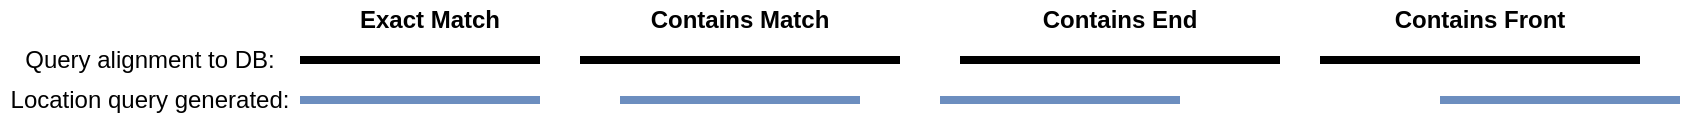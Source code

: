 <mxfile version="12.3.9" type="github" pages="1"><diagram id="hjGueFnpKJp_o2-ak2tx" name="Page-1"><mxGraphModel dx="2046" dy="645" grid="1" gridSize="10" guides="1" tooltips="1" connect="1" arrows="1" fold="1" page="1" pageScale="1" pageWidth="1100" pageHeight="850" math="0" shadow="0"><root><mxCell id="0"/><mxCell id="1" parent="0"/><mxCell id="MRqxdYkRt4xeGKtIxqmY-2" value="" style="endArrow=none;html=1;strokeWidth=4;" edge="1" parent="1"><mxGeometry width="50" height="50" relative="1" as="geometry"><mxPoint x="100" y="240" as="sourcePoint"/><mxPoint x="260" y="240" as="targetPoint"/></mxGeometry></mxCell><mxCell id="MRqxdYkRt4xeGKtIxqmY-3" value="" style="endArrow=none;html=1;fillColor=#dae8fc;strokeColor=#6c8ebf;strokeWidth=4;" edge="1" parent="1"><mxGeometry width="50" height="50" relative="1" as="geometry"><mxPoint x="120" y="260" as="sourcePoint"/><mxPoint x="240" y="260" as="targetPoint"/><Array as="points"><mxPoint x="150" y="260"/></Array></mxGeometry></mxCell><mxCell id="MRqxdYkRt4xeGKtIxqmY-6" value="" style="endArrow=none;html=1;strokeWidth=4;" edge="1" parent="1"><mxGeometry width="50" height="50" relative="1" as="geometry"><mxPoint x="-40" y="240" as="sourcePoint"/><mxPoint x="80" y="240" as="targetPoint"/></mxGeometry></mxCell><mxCell id="MRqxdYkRt4xeGKtIxqmY-7" value="" style="endArrow=none;html=1;fillColor=#dae8fc;strokeColor=#6c8ebf;strokeWidth=4;" edge="1" parent="1"><mxGeometry width="50" height="50" relative="1" as="geometry"><mxPoint x="-40" y="260" as="sourcePoint"/><mxPoint x="80" y="260" as="targetPoint"/></mxGeometry></mxCell><mxCell id="MRqxdYkRt4xeGKtIxqmY-8" value="" style="endArrow=none;html=1;strokeWidth=4;" edge="1" parent="1"><mxGeometry width="50" height="50" relative="1" as="geometry"><mxPoint x="470" y="240" as="sourcePoint"/><mxPoint x="630" y="240" as="targetPoint"/></mxGeometry></mxCell><mxCell id="MRqxdYkRt4xeGKtIxqmY-9" value="" style="endArrow=none;html=1;fillColor=#dae8fc;strokeColor=#6c8ebf;strokeWidth=4;" edge="1" parent="1"><mxGeometry width="50" height="50" relative="1" as="geometry"><mxPoint x="530" y="260" as="sourcePoint"/><mxPoint x="650" y="260" as="targetPoint"/><Array as="points"><mxPoint x="560" y="260"/></Array></mxGeometry></mxCell><mxCell id="MRqxdYkRt4xeGKtIxqmY-10" value="" style="endArrow=none;html=1;strokeWidth=4;" edge="1" parent="1"><mxGeometry width="50" height="50" relative="1" as="geometry"><mxPoint x="290" y="240" as="sourcePoint"/><mxPoint x="450" y="240" as="targetPoint"/></mxGeometry></mxCell><mxCell id="MRqxdYkRt4xeGKtIxqmY-11" value="" style="endArrow=none;html=1;fillColor=#dae8fc;strokeColor=#6c8ebf;strokeWidth=4;" edge="1" parent="1"><mxGeometry width="50" height="50" relative="1" as="geometry"><mxPoint x="280" y="260" as="sourcePoint"/><mxPoint x="400" y="260" as="targetPoint"/><Array as="points"><mxPoint x="310" y="260"/></Array></mxGeometry></mxCell><mxCell id="MRqxdYkRt4xeGKtIxqmY-12" value="Location query generated:" style="text;html=1;strokeColor=none;fillColor=none;align=center;verticalAlign=middle;whiteSpace=wrap;rounded=0;" vertex="1" parent="1"><mxGeometry x="-190" y="250" width="150" height="20" as="geometry"/></mxCell><mxCell id="MRqxdYkRt4xeGKtIxqmY-13" value="Query alignment to DB:" style="text;html=1;strokeColor=none;fillColor=none;align=center;verticalAlign=middle;whiteSpace=wrap;rounded=0;" vertex="1" parent="1"><mxGeometry x="-180" y="230" width="130" height="20" as="geometry"/></mxCell><mxCell id="MRqxdYkRt4xeGKtIxqmY-14" value="Exact Match" style="text;html=1;strokeColor=none;fillColor=none;align=center;verticalAlign=middle;whiteSpace=wrap;rounded=0;fontStyle=1" vertex="1" parent="1"><mxGeometry x="-20" y="210" width="90" height="20" as="geometry"/></mxCell><mxCell id="MRqxdYkRt4xeGKtIxqmY-15" value="Contains Match" style="text;html=1;strokeColor=none;fillColor=none;align=center;verticalAlign=middle;whiteSpace=wrap;rounded=0;fontStyle=1" vertex="1" parent="1"><mxGeometry x="130" y="210" width="100" height="20" as="geometry"/></mxCell><mxCell id="MRqxdYkRt4xeGKtIxqmY-16" value="Contains End" style="text;html=1;strokeColor=none;fillColor=none;align=center;verticalAlign=middle;whiteSpace=wrap;rounded=0;fontStyle=1" vertex="1" parent="1"><mxGeometry x="320" y="210" width="100" height="20" as="geometry"/></mxCell><mxCell id="MRqxdYkRt4xeGKtIxqmY-17" value="Contains Front" style="text;html=1;strokeColor=none;fillColor=none;align=center;verticalAlign=middle;whiteSpace=wrap;rounded=0;fontStyle=1" vertex="1" parent="1"><mxGeometry x="500" y="210" width="100" height="20" as="geometry"/></mxCell></root></mxGraphModel></diagram></mxfile>
